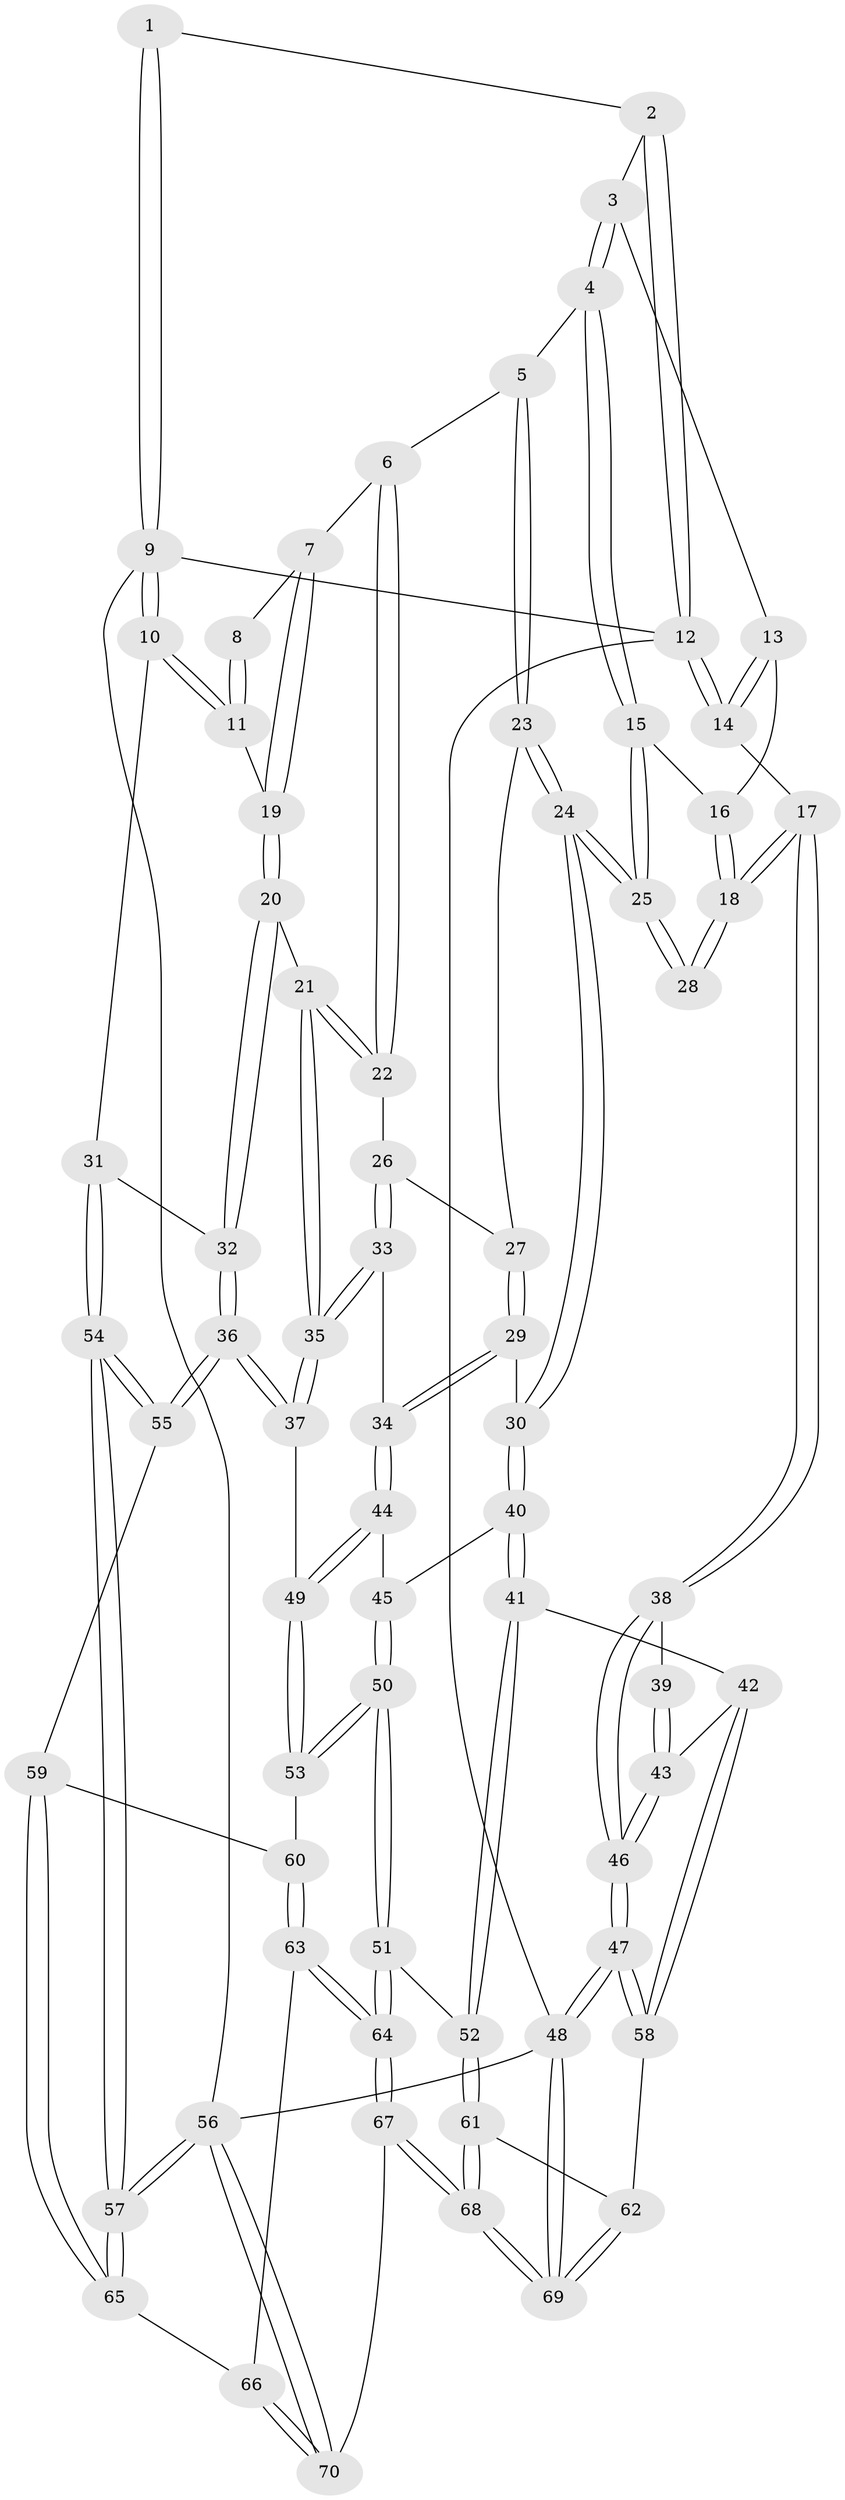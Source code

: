 // coarse degree distribution, {4: 0.32142857142857145, 5: 0.21428571428571427, 3: 0.2857142857142857, 2: 0.07142857142857142, 6: 0.03571428571428571, 7: 0.07142857142857142}
// Generated by graph-tools (version 1.1) at 2025/06/03/04/25 22:06:01]
// undirected, 70 vertices, 172 edges
graph export_dot {
graph [start="1"]
  node [color=gray90,style=filled];
  1 [pos="+0.802571416210911+0"];
  2 [pos="+0.3808820482178679+0"];
  3 [pos="+0.3809493073701035+0"];
  4 [pos="+0.45145324536600373+0.06430002980513581"];
  5 [pos="+0.46969705270174233+0.10770797452385787"];
  6 [pos="+0.6629294554969989+0.17711530173771728"];
  7 [pos="+0.7313655669592544+0.15181018858889414"];
  8 [pos="+0.7772677409853866+0"];
  9 [pos="+1+0"];
  10 [pos="+1+0.09424300456458626"];
  11 [pos="+0.9340853948282103+0.21805239850814448"];
  12 [pos="+0+0"];
  13 [pos="+0.21840595601319326+0.13836922231836207"];
  14 [pos="+0+0.0052434593779667575"];
  15 [pos="+0.25288696896519736+0.2695975370096928"];
  16 [pos="+0.21463449262510909+0.15143988254023802"];
  17 [pos="+0+0.21289226359820485"];
  18 [pos="+0.050113383183045646+0.2536540761639383"];
  19 [pos="+0.8647906149762902+0.2557249685399067"];
  20 [pos="+0.845091891373431+0.31283175182845285"];
  21 [pos="+0.7443565119170295+0.36230650223807237"];
  22 [pos="+0.6486600946550782+0.3338716493163905"];
  23 [pos="+0.45291223711473577+0.21226065620566253"];
  24 [pos="+0.2821006038977109+0.36988886647624486"];
  25 [pos="+0.2815683190817398+0.3695351499692288"];
  26 [pos="+0.6305259034282867+0.34313562868604036"];
  27 [pos="+0.4905866416456195+0.26744291627456507"];
  28 [pos="+0.18071696768818807+0.35885029860157325"];
  29 [pos="+0.4842371653379381+0.43652658563390145"];
  30 [pos="+0.2851065724477859+0.37795792803324907"];
  31 [pos="+1+0.4619383999016729"];
  32 [pos="+0.8976177171930131+0.4109157666520617"];
  33 [pos="+0.5862892615283894+0.4255345616655145"];
  34 [pos="+0.521834223386614+0.4727318149992498"];
  35 [pos="+0.7400331597036646+0.51304533874987"];
  36 [pos="+0.8150139071379787+0.6045513909465073"];
  37 [pos="+0.7667044521173683+0.5843059734869827"];
  38 [pos="+0+0.37238445880615967"];
  39 [pos="+0.1573439108887905+0.37791447725936655"];
  40 [pos="+0.2794467588080149+0.43487358335074616"];
  41 [pos="+0.1923310221865289+0.6017814044027445"];
  42 [pos="+0.15750339945364114+0.5972413321808152"];
  43 [pos="+0.009606321210789234+0.516553785663912"];
  44 [pos="+0.5203731856385757+0.4989859654514682"];
  45 [pos="+0.43520116286011307+0.5878558995161686"];
  46 [pos="+0+0.4921190255792216"];
  47 [pos="+0+0.9402639681426301"];
  48 [pos="+0+1"];
  49 [pos="+0.6508391165038757+0.6120011160556126"];
  50 [pos="+0.39065448114917506+0.7476642616814521"];
  51 [pos="+0.34453478633749396+0.7744967936517264"];
  52 [pos="+0.32588996169430906+0.7768796127555125"];
  53 [pos="+0.5547389130841637+0.7539681617021138"];
  54 [pos="+1+0.7368088335354845"];
  55 [pos="+0.834137473540409+0.6258659134336853"];
  56 [pos="+1+1"];
  57 [pos="+1+1"];
  58 [pos="+0+0.8718094175176455"];
  59 [pos="+0.7341512859973508+0.8168476229615254"];
  60 [pos="+0.6010658964251125+0.7975907532921843"];
  61 [pos="+0.2775345546102632+0.8279732946564995"];
  62 [pos="+0.12107406006402491+0.8607394331862693"];
  63 [pos="+0.5973991849490893+0.8615747183161281"];
  64 [pos="+0.4826418877893113+0.975287228965222"];
  65 [pos="+0.7629887733506135+0.8667348533553423"];
  66 [pos="+0.632795937980721+0.9664894290530702"];
  67 [pos="+0.5471621368992154+1"];
  68 [pos="+0.27838049929532827+1"];
  69 [pos="+0.2082739573112526+1"];
  70 [pos="+0.595934871959497+1"];
  1 -- 2;
  1 -- 9;
  1 -- 9;
  2 -- 3;
  2 -- 12;
  2 -- 12;
  3 -- 4;
  3 -- 4;
  3 -- 13;
  4 -- 5;
  4 -- 15;
  4 -- 15;
  5 -- 6;
  5 -- 23;
  5 -- 23;
  6 -- 7;
  6 -- 22;
  6 -- 22;
  7 -- 8;
  7 -- 19;
  7 -- 19;
  8 -- 11;
  8 -- 11;
  9 -- 10;
  9 -- 10;
  9 -- 12;
  9 -- 56;
  10 -- 11;
  10 -- 11;
  10 -- 31;
  11 -- 19;
  12 -- 14;
  12 -- 14;
  12 -- 48;
  13 -- 14;
  13 -- 14;
  13 -- 16;
  14 -- 17;
  15 -- 16;
  15 -- 25;
  15 -- 25;
  16 -- 18;
  16 -- 18;
  17 -- 18;
  17 -- 18;
  17 -- 38;
  17 -- 38;
  18 -- 28;
  18 -- 28;
  19 -- 20;
  19 -- 20;
  20 -- 21;
  20 -- 32;
  20 -- 32;
  21 -- 22;
  21 -- 22;
  21 -- 35;
  21 -- 35;
  22 -- 26;
  23 -- 24;
  23 -- 24;
  23 -- 27;
  24 -- 25;
  24 -- 25;
  24 -- 30;
  24 -- 30;
  25 -- 28;
  25 -- 28;
  26 -- 27;
  26 -- 33;
  26 -- 33;
  27 -- 29;
  27 -- 29;
  29 -- 30;
  29 -- 34;
  29 -- 34;
  30 -- 40;
  30 -- 40;
  31 -- 32;
  31 -- 54;
  31 -- 54;
  32 -- 36;
  32 -- 36;
  33 -- 34;
  33 -- 35;
  33 -- 35;
  34 -- 44;
  34 -- 44;
  35 -- 37;
  35 -- 37;
  36 -- 37;
  36 -- 37;
  36 -- 55;
  36 -- 55;
  37 -- 49;
  38 -- 39;
  38 -- 46;
  38 -- 46;
  39 -- 43;
  39 -- 43;
  40 -- 41;
  40 -- 41;
  40 -- 45;
  41 -- 42;
  41 -- 52;
  41 -- 52;
  42 -- 43;
  42 -- 58;
  42 -- 58;
  43 -- 46;
  43 -- 46;
  44 -- 45;
  44 -- 49;
  44 -- 49;
  45 -- 50;
  45 -- 50;
  46 -- 47;
  46 -- 47;
  47 -- 48;
  47 -- 48;
  47 -- 58;
  47 -- 58;
  48 -- 69;
  48 -- 69;
  48 -- 56;
  49 -- 53;
  49 -- 53;
  50 -- 51;
  50 -- 51;
  50 -- 53;
  50 -- 53;
  51 -- 52;
  51 -- 64;
  51 -- 64;
  52 -- 61;
  52 -- 61;
  53 -- 60;
  54 -- 55;
  54 -- 55;
  54 -- 57;
  54 -- 57;
  55 -- 59;
  56 -- 57;
  56 -- 57;
  56 -- 70;
  56 -- 70;
  57 -- 65;
  57 -- 65;
  58 -- 62;
  59 -- 60;
  59 -- 65;
  59 -- 65;
  60 -- 63;
  60 -- 63;
  61 -- 62;
  61 -- 68;
  61 -- 68;
  62 -- 69;
  62 -- 69;
  63 -- 64;
  63 -- 64;
  63 -- 66;
  64 -- 67;
  64 -- 67;
  65 -- 66;
  66 -- 70;
  66 -- 70;
  67 -- 68;
  67 -- 68;
  67 -- 70;
  68 -- 69;
  68 -- 69;
}
